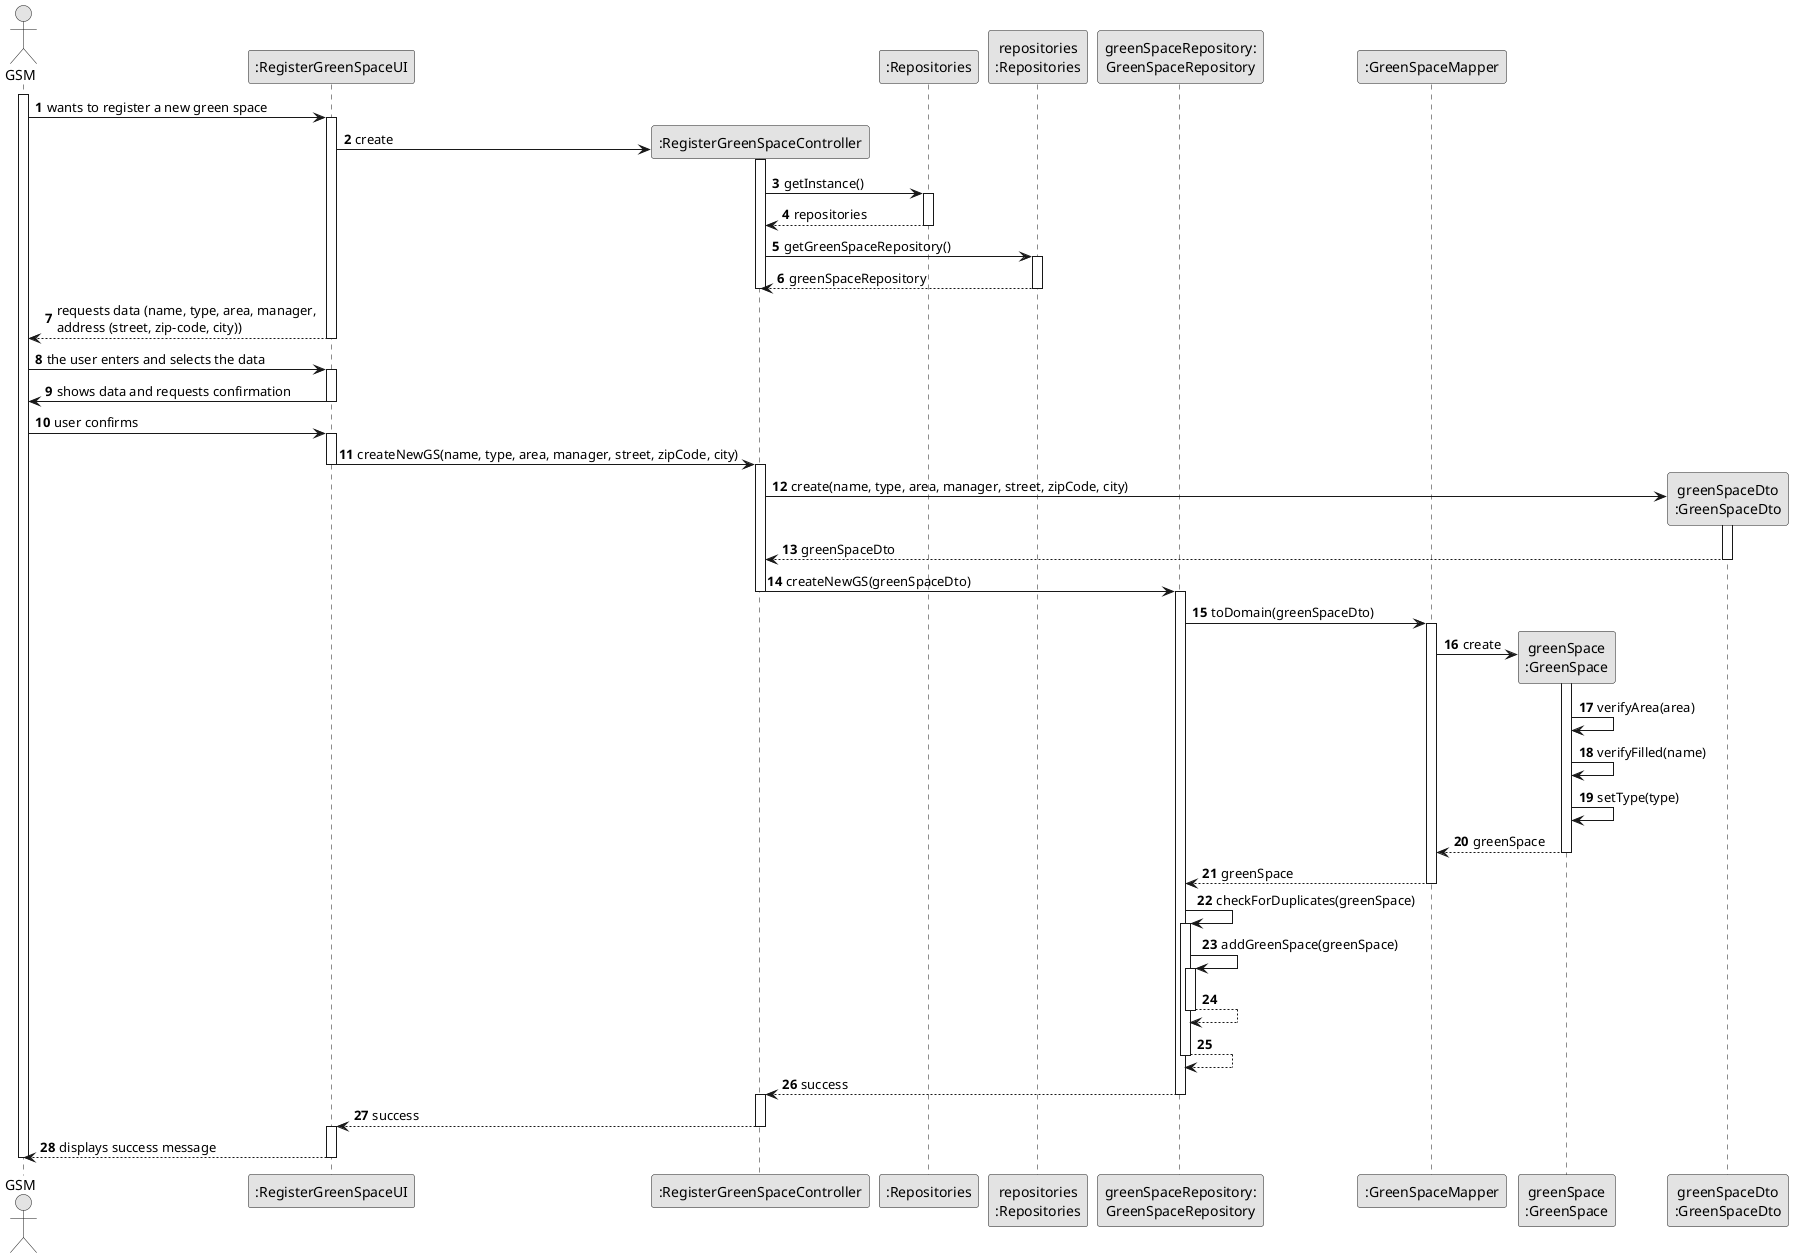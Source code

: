 
@startuml
skinparam monochrome true
skinparam packageStyle rectangle
skinparam shadowing false

'title System Sequence Diagram (SSD) - US020

autonumber

actor "GSM" as GSM
participant ":RegisterGreenSpaceUI" as UI
participant ":RegisterGreenSpaceController" as CTRL
participant ":Repositories" as RepositorySingleton
participant "repositories\n:Repositories" as PLAT
participant "greenSpaceRepository:\nGreenSpaceRepository" as gsrepo
participant ":GreenSpaceMapper" as GSMP
participant "greenSpace\n:GreenSpace" as GS
participant "greenSpaceDto\n:GreenSpaceDto" as DTO

activate GSM

    GSM -> UI : wants to register a new green space
    activate UI

        UI -> CTRL** : create
activate CTRL
CTRL -> RepositorySingleton : getInstance()
activate RepositorySingleton
RepositorySingleton --> CTRL : repositories
deactivate RepositorySingleton
CTRL -> PLAT : getGreenSpaceRepository()
activate PLAT
PLAT -->  CTRL: greenSpaceRepository
deactivate PLAT
deactivate CTRL
        UI --> GSM : requests data (name, type, area, manager, \naddress (street, zip-code, city))
        deactivate UI
GSM -> UI : the user enters and selects the data
activate UI
UI-> GSM : shows data and requests confirmation
deactivate UI
GSM -> UI: user confirms
activate UI

UI -> CTRL : createNewGS(name, type, area, manager, street, zipCode, city)
deactivate UI
activate CTRL
CTRL->DTO** : create(name, type, area, manager, street, zipCode, city)
activate DTO
DTO --> CTRL : greenSpaceDto
deactivate DTO
CTRL -> gsrepo : createNewGS(greenSpaceDto)
deactivate CTRL
activate gsrepo
gsrepo -> GSMP : toDomain(greenSpaceDto)
activate GSMP

GSMP -> GS** : create

activate GS
GS->GS : verifyArea(area)
GS->GS : verifyFilled(name)
GS->GS : setType(type)


GS --> GSMP : greenSpace
deactivate GS
GSMP --> gsrepo : greenSpace
deactivate GSMP
gsrepo -> gsrepo : checkForDuplicates(greenSpace)
activate gsrepo
gsrepo -> gsrepo : addGreenSpace(greenSpace)
activate gsrepo
gsrepo-->gsrepo
deactivate gsrepo
gsrepo-->gsrepo
deactivate gsrepo
gsrepo --> CTRL : success
deactivate gsrepo
activate CTRL
CTRL --> UI : success
deactivate CTRL
activate UI
UI-->GSM:displays success message
deactivate UI
deactivate GSM

@enduml
